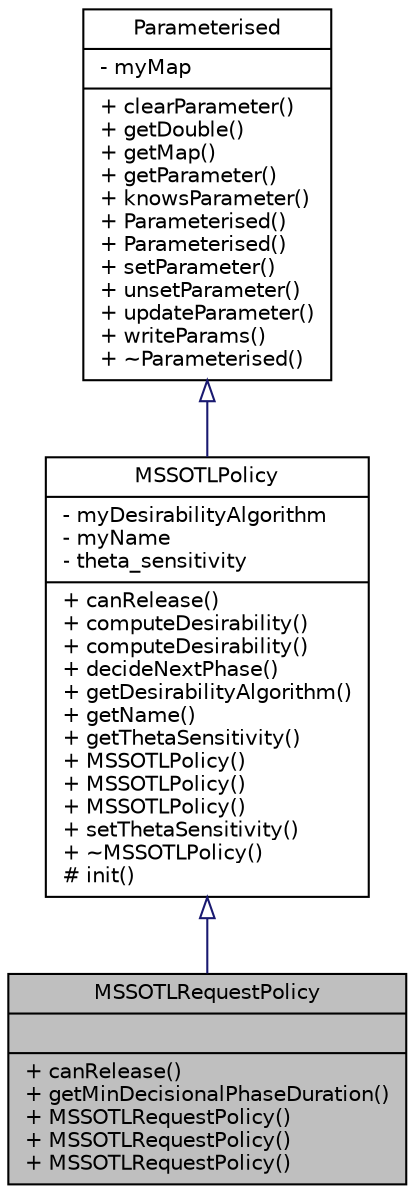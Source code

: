 digraph "MSSOTLRequestPolicy"
{
  edge [fontname="Helvetica",fontsize="10",labelfontname="Helvetica",labelfontsize="10"];
  node [fontname="Helvetica",fontsize="10",shape=record];
  Node0 [label="{MSSOTLRequestPolicy\n||+ canRelease()\l+ getMinDecisionalPhaseDuration()\l+ MSSOTLRequestPolicy()\l+ MSSOTLRequestPolicy()\l+ MSSOTLRequestPolicy()\l}",height=0.2,width=0.4,color="black", fillcolor="grey75", style="filled", fontcolor="black"];
  Node1 -> Node0 [dir="back",color="midnightblue",fontsize="10",style="solid",arrowtail="onormal",fontname="Helvetica"];
  Node1 [label="{MSSOTLPolicy\n|- myDesirabilityAlgorithm\l- myName\l- theta_sensitivity\l|+ canRelease()\l+ computeDesirability()\l+ computeDesirability()\l+ decideNextPhase()\l+ getDesirabilityAlgorithm()\l+ getName()\l+ getThetaSensitivity()\l+ MSSOTLPolicy()\l+ MSSOTLPolicy()\l+ MSSOTLPolicy()\l+ setThetaSensitivity()\l+ ~MSSOTLPolicy()\l# init()\l}",height=0.2,width=0.4,color="black", fillcolor="white", style="filled",URL="$d2/d9d/class_m_s_s_o_t_l_policy.html",tooltip="Class for a low-level policy. "];
  Node2 -> Node1 [dir="back",color="midnightblue",fontsize="10",style="solid",arrowtail="onormal",fontname="Helvetica"];
  Node2 [label="{Parameterised\n|- myMap\l|+ clearParameter()\l+ getDouble()\l+ getMap()\l+ getParameter()\l+ knowsParameter()\l+ Parameterised()\l+ Parameterised()\l+ setParameter()\l+ unsetParameter()\l+ updateParameter()\l+ writeParams()\l+ ~Parameterised()\l}",height=0.2,width=0.4,color="black", fillcolor="white", style="filled",URL="$d7/dc7/class_parameterised.html",tooltip="An upper class for objects with additional parameters. "];
}
